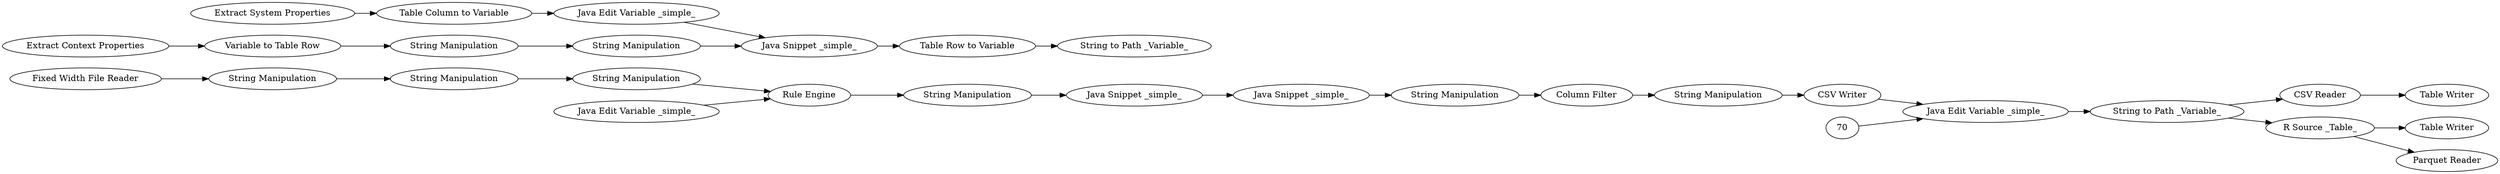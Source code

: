 digraph {
	1 [label="CSV Reader"]
	2 [label="Fixed Width File Reader"]
	3 [label="String Manipulation"]
	7 [label="Extract System Properties"]
	46 [label="Java Snippet _simple_"]
	47 [label="String Manipulation"]
	48 [label="String Manipulation"]
	54 [label="Table Column to Variable"]
	55 [label="Table Row to Variable"]
	56 [label="Extract Context Properties"]
	57 [label="Variable to Table Row"]
	58 [label="String to Path _Variable_"]
	59 [label="Java Edit Variable _simple_"]
	81 [label="Java Edit Variable _simple_"]
	84 [label="R Source _Table_"]
	94 [label="String to Path _Variable_"]
	105 [label="Table Writer"]
	106 [label="String Manipulation"]
	107 [label="Rule Engine"]
	108 [label="Java Edit Variable _simple_"]
	110 [label="String Manipulation"]
	112 [label="Java Snippet _simple_"]
	113 [label="String Manipulation"]
	114 [label="Column Filter"]
	115 [label="CSV Writer"]
	116 [label="String Manipulation"]
	117 [label="Table Writer"]
	118 [label="Parquet Reader"]
	119 [label="String Manipulation"]
	120 [label="Java Snippet _simple_"]
	7 -> 54
	46 -> 55
	47 -> 46
	48 -> 47
	54 -> 59
	55 -> 58
	56 -> 57
	57 -> 48
	59 -> 46
	1 -> 117
	2 -> 119
	3 -> 106
	70 -> 81
	81 -> 94
	84 -> 105
	84 -> 118
	94 -> 84
	94 -> 1
	106 -> 107
	107 -> 110
	108 -> 107
	110 -> 120
	112 -> 113
	113 -> 114
	114 -> 116
	115 -> 81
	116 -> 115
	119 -> 3
	120 -> 112
	rankdir=LR
}
